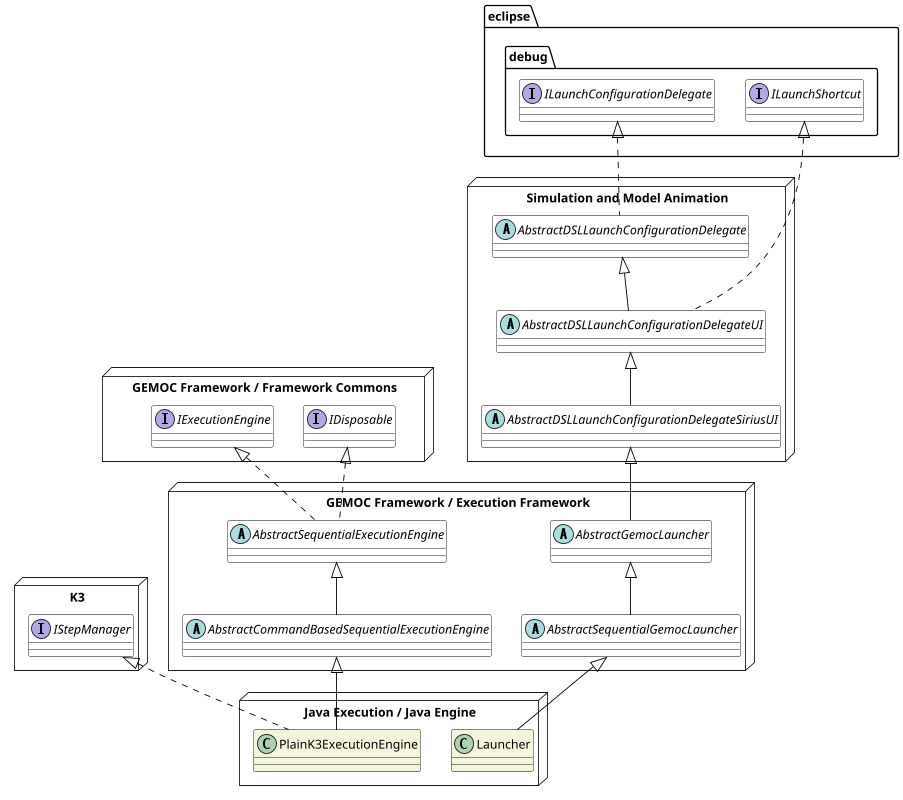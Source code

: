 @startuml
skinparam class {
	BackgroundColor White
	ArrowColor Black
	BorderColor Black
}

scale max 1024 width
scale max 800 height

package "Java Execution / Java Engine" as java_execution <<Node>> {
	class PlainK3ExecutionEngine #beige {
	}  
	
	class Launcher #beige {
	}  
}

package K3 <<Node>> {
	interface IStepManager
}

package "GEMOC Framework / Framework Commons" as framework_commons <<Node>> {
	interface IDisposable
	interface IExecutionEngine
}
package eclipse.debug {
	interface ILaunchConfigurationDelegate
	interface ILaunchShortcut
}

package "GEMOC Framework / Execution Framework" as execution_framework <<Node>> {
	abstract class AbstractSequentialExecutionEngine
	abstract class AbstractCommandBasedSequentialExecutionEngine	
	abstract class AbstractSequentialGemocLauncher
	abstract class AbstractGemocLauncher
}
package "Simulation and Model Animation" as simulation_model_animation <<Node>> {
	abstract class AbstractDSLLaunchConfigurationDelegate
	abstract class AbstractDSLLaunchConfigurationDelegateUI
	abstract class AbstractDSLLaunchConfigurationDelegateSiriusUI
}


IDisposable <|.. AbstractSequentialExecutionEngine 
IExecutionEngine <|.. AbstractSequentialExecutionEngine 
AbstractSequentialExecutionEngine <|-- AbstractCommandBasedSequentialExecutionEngine
AbstractCommandBasedSequentialExecutionEngine <|-- PlainK3ExecutionEngine
IStepManager <|.. PlainK3ExecutionEngine

ILaunchConfigurationDelegate <|.. AbstractDSLLaunchConfigurationDelegate
ILaunchShortcut <|.. AbstractDSLLaunchConfigurationDelegateUI
AbstractDSLLaunchConfigurationDelegate <|-- AbstractDSLLaunchConfigurationDelegateUI 
AbstractDSLLaunchConfigurationDelegateUI <|-- AbstractDSLLaunchConfigurationDelegateSiriusUI
AbstractDSLLaunchConfigurationDelegateSiriusUI <|-- AbstractGemocLauncher
AbstractGemocLauncher <|-- AbstractSequentialGemocLauncher
AbstractSequentialGemocLauncher <|-- Launcher

@enduml
